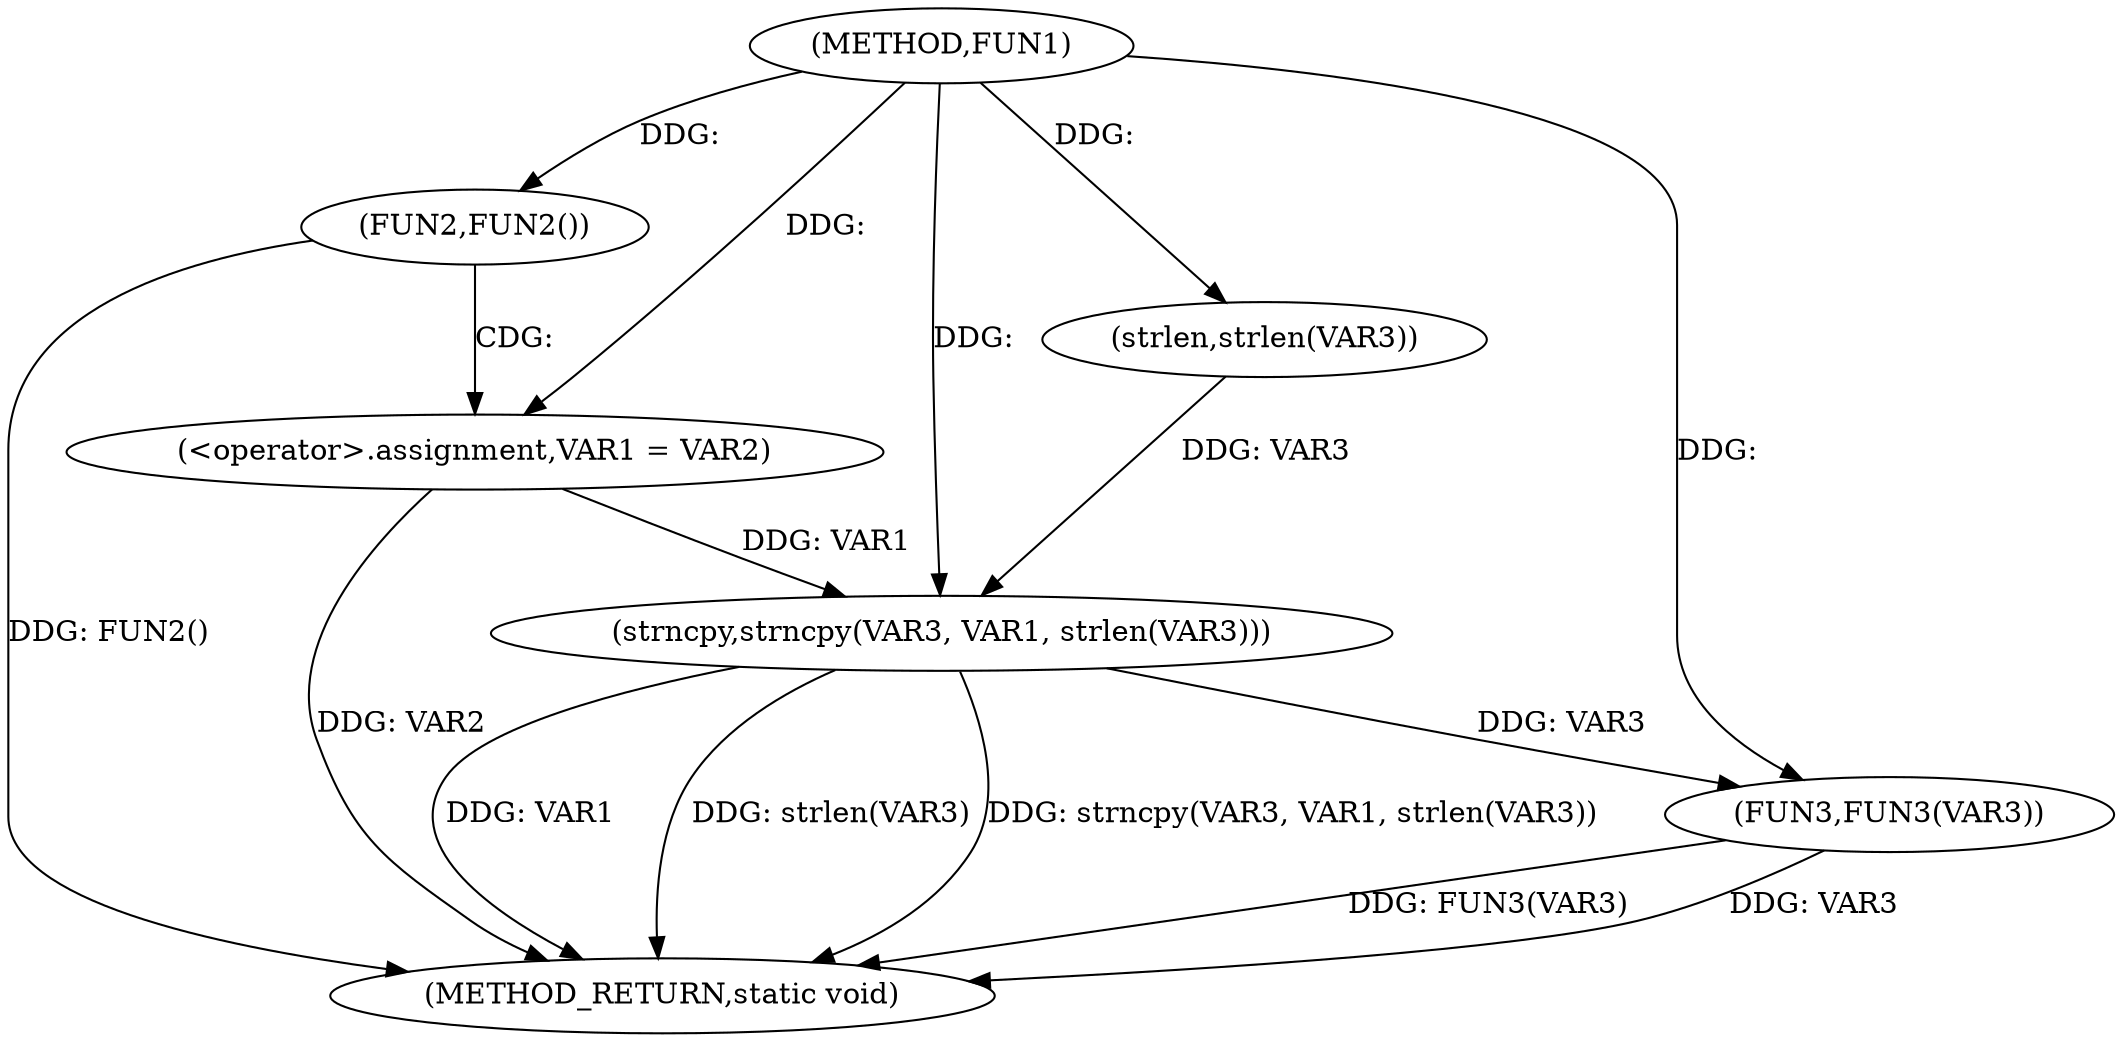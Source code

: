 digraph FUN1 {  
"1000100" [label = "(METHOD,FUN1)" ]
"1000119" [label = "(METHOD_RETURN,static void)" ]
"1000105" [label = "(FUN2,FUN2())" ]
"1000107" [label = "(<operator>.assignment,VAR1 = VAR2)" ]
"1000112" [label = "(strncpy,strncpy(VAR3, VAR1, strlen(VAR3)))" ]
"1000115" [label = "(strlen,strlen(VAR3))" ]
"1000117" [label = "(FUN3,FUN3(VAR3))" ]
  "1000117" -> "1000119"  [ label = "DDG: FUN3(VAR3)"] 
  "1000105" -> "1000119"  [ label = "DDG: FUN2()"] 
  "1000112" -> "1000119"  [ label = "DDG: VAR1"] 
  "1000112" -> "1000119"  [ label = "DDG: strlen(VAR3)"] 
  "1000117" -> "1000119"  [ label = "DDG: VAR3"] 
  "1000112" -> "1000119"  [ label = "DDG: strncpy(VAR3, VAR1, strlen(VAR3))"] 
  "1000107" -> "1000119"  [ label = "DDG: VAR2"] 
  "1000100" -> "1000105"  [ label = "DDG: "] 
  "1000100" -> "1000107"  [ label = "DDG: "] 
  "1000115" -> "1000112"  [ label = "DDG: VAR3"] 
  "1000100" -> "1000112"  [ label = "DDG: "] 
  "1000107" -> "1000112"  [ label = "DDG: VAR1"] 
  "1000100" -> "1000115"  [ label = "DDG: "] 
  "1000112" -> "1000117"  [ label = "DDG: VAR3"] 
  "1000100" -> "1000117"  [ label = "DDG: "] 
  "1000105" -> "1000107"  [ label = "CDG: "] 
}
